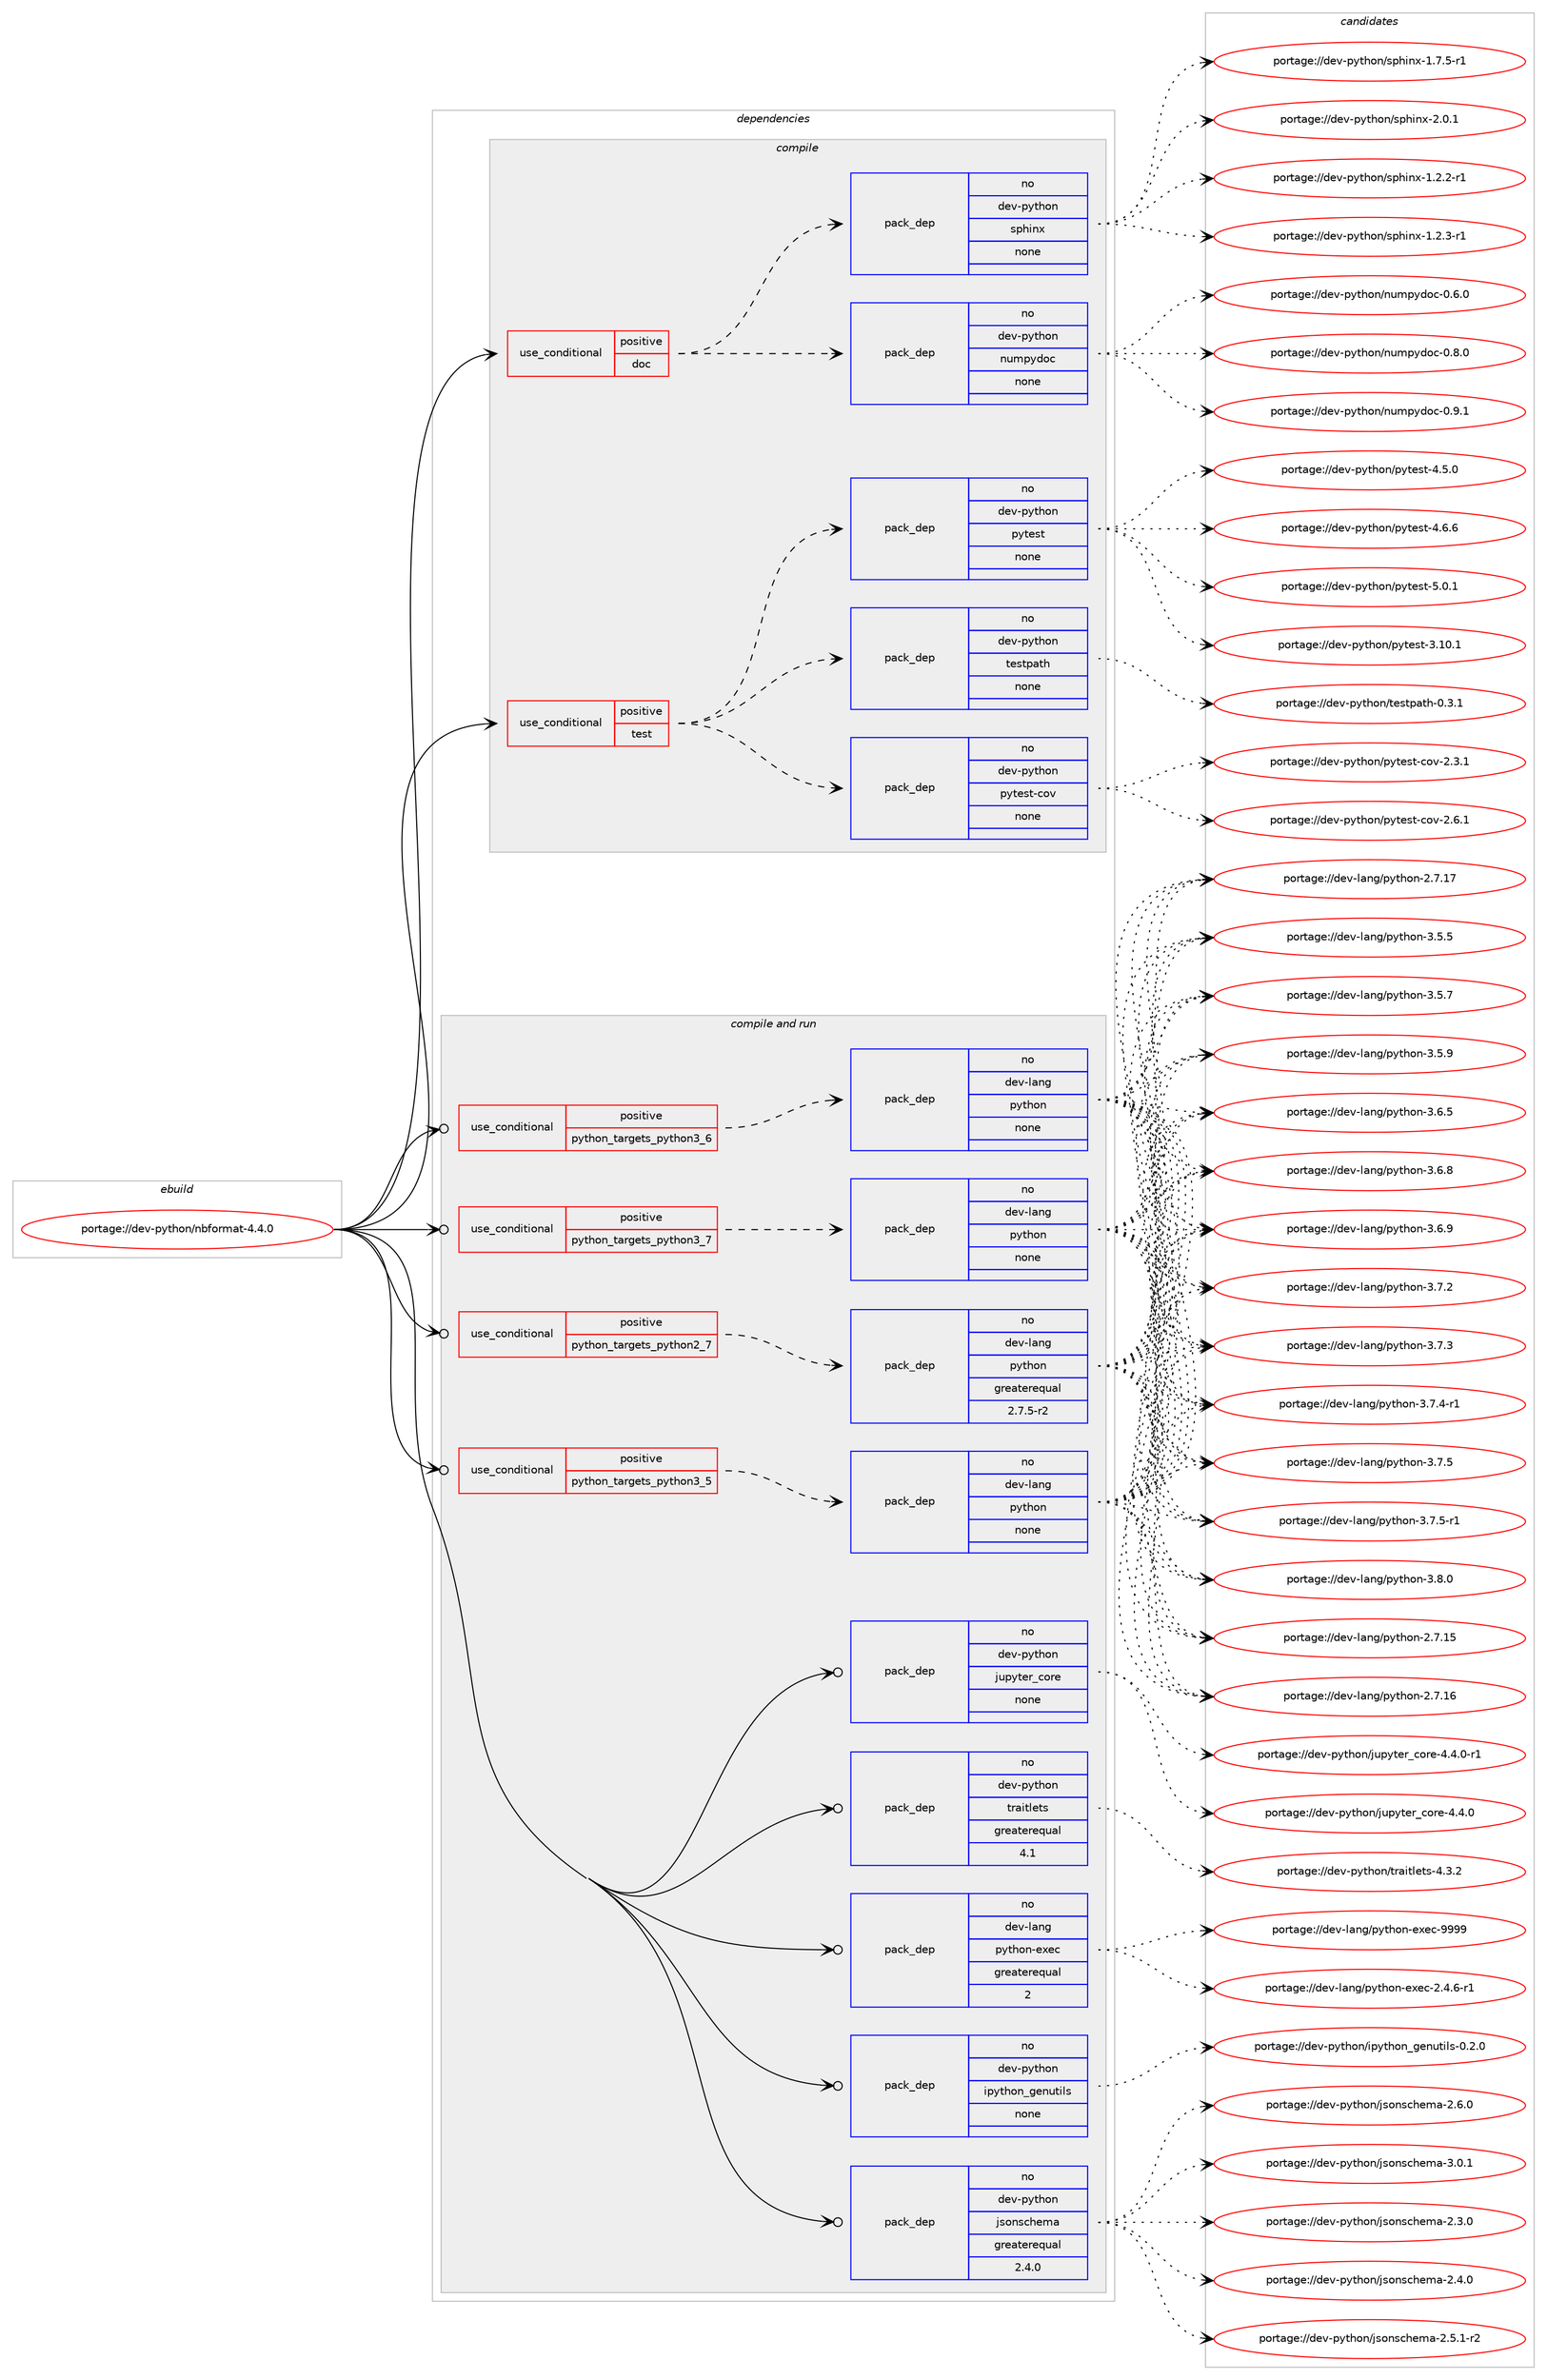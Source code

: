digraph prolog {

# *************
# Graph options
# *************

newrank=true;
concentrate=true;
compound=true;
graph [rankdir=LR,fontname=Helvetica,fontsize=10,ranksep=1.5];#, ranksep=2.5, nodesep=0.2];
edge  [arrowhead=vee];
node  [fontname=Helvetica,fontsize=10];

# **********
# The ebuild
# **********

subgraph cluster_leftcol {
color=gray;
rank=same;
label=<<i>ebuild</i>>;
id [label="portage://dev-python/nbformat-4.4.0", color=red, width=4, href="../dev-python/nbformat-4.4.0.svg"];
}

# ****************
# The dependencies
# ****************

subgraph cluster_midcol {
color=gray;
label=<<i>dependencies</i>>;
subgraph cluster_compile {
fillcolor="#eeeeee";
style=filled;
label=<<i>compile</i>>;
subgraph cond32218 {
dependency150893 [label=<<TABLE BORDER="0" CELLBORDER="1" CELLSPACING="0" CELLPADDING="4"><TR><TD ROWSPAN="3" CELLPADDING="10">use_conditional</TD></TR><TR><TD>positive</TD></TR><TR><TD>doc</TD></TR></TABLE>>, shape=none, color=red];
subgraph pack115347 {
dependency150894 [label=<<TABLE BORDER="0" CELLBORDER="1" CELLSPACING="0" CELLPADDING="4" WIDTH="220"><TR><TD ROWSPAN="6" CELLPADDING="30">pack_dep</TD></TR><TR><TD WIDTH="110">no</TD></TR><TR><TD>dev-python</TD></TR><TR><TD>sphinx</TD></TR><TR><TD>none</TD></TR><TR><TD></TD></TR></TABLE>>, shape=none, color=blue];
}
dependency150893:e -> dependency150894:w [weight=20,style="dashed",arrowhead="vee"];
subgraph pack115348 {
dependency150895 [label=<<TABLE BORDER="0" CELLBORDER="1" CELLSPACING="0" CELLPADDING="4" WIDTH="220"><TR><TD ROWSPAN="6" CELLPADDING="30">pack_dep</TD></TR><TR><TD WIDTH="110">no</TD></TR><TR><TD>dev-python</TD></TR><TR><TD>numpydoc</TD></TR><TR><TD>none</TD></TR><TR><TD></TD></TR></TABLE>>, shape=none, color=blue];
}
dependency150893:e -> dependency150895:w [weight=20,style="dashed",arrowhead="vee"];
}
id:e -> dependency150893:w [weight=20,style="solid",arrowhead="vee"];
subgraph cond32219 {
dependency150896 [label=<<TABLE BORDER="0" CELLBORDER="1" CELLSPACING="0" CELLPADDING="4"><TR><TD ROWSPAN="3" CELLPADDING="10">use_conditional</TD></TR><TR><TD>positive</TD></TR><TR><TD>test</TD></TR></TABLE>>, shape=none, color=red];
subgraph pack115349 {
dependency150897 [label=<<TABLE BORDER="0" CELLBORDER="1" CELLSPACING="0" CELLPADDING="4" WIDTH="220"><TR><TD ROWSPAN="6" CELLPADDING="30">pack_dep</TD></TR><TR><TD WIDTH="110">no</TD></TR><TR><TD>dev-python</TD></TR><TR><TD>testpath</TD></TR><TR><TD>none</TD></TR><TR><TD></TD></TR></TABLE>>, shape=none, color=blue];
}
dependency150896:e -> dependency150897:w [weight=20,style="dashed",arrowhead="vee"];
subgraph pack115350 {
dependency150898 [label=<<TABLE BORDER="0" CELLBORDER="1" CELLSPACING="0" CELLPADDING="4" WIDTH="220"><TR><TD ROWSPAN="6" CELLPADDING="30">pack_dep</TD></TR><TR><TD WIDTH="110">no</TD></TR><TR><TD>dev-python</TD></TR><TR><TD>pytest</TD></TR><TR><TD>none</TD></TR><TR><TD></TD></TR></TABLE>>, shape=none, color=blue];
}
dependency150896:e -> dependency150898:w [weight=20,style="dashed",arrowhead="vee"];
subgraph pack115351 {
dependency150899 [label=<<TABLE BORDER="0" CELLBORDER="1" CELLSPACING="0" CELLPADDING="4" WIDTH="220"><TR><TD ROWSPAN="6" CELLPADDING="30">pack_dep</TD></TR><TR><TD WIDTH="110">no</TD></TR><TR><TD>dev-python</TD></TR><TR><TD>pytest-cov</TD></TR><TR><TD>none</TD></TR><TR><TD></TD></TR></TABLE>>, shape=none, color=blue];
}
dependency150896:e -> dependency150899:w [weight=20,style="dashed",arrowhead="vee"];
}
id:e -> dependency150896:w [weight=20,style="solid",arrowhead="vee"];
}
subgraph cluster_compileandrun {
fillcolor="#eeeeee";
style=filled;
label=<<i>compile and run</i>>;
subgraph cond32220 {
dependency150900 [label=<<TABLE BORDER="0" CELLBORDER="1" CELLSPACING="0" CELLPADDING="4"><TR><TD ROWSPAN="3" CELLPADDING="10">use_conditional</TD></TR><TR><TD>positive</TD></TR><TR><TD>python_targets_python2_7</TD></TR></TABLE>>, shape=none, color=red];
subgraph pack115352 {
dependency150901 [label=<<TABLE BORDER="0" CELLBORDER="1" CELLSPACING="0" CELLPADDING="4" WIDTH="220"><TR><TD ROWSPAN="6" CELLPADDING="30">pack_dep</TD></TR><TR><TD WIDTH="110">no</TD></TR><TR><TD>dev-lang</TD></TR><TR><TD>python</TD></TR><TR><TD>greaterequal</TD></TR><TR><TD>2.7.5-r2</TD></TR></TABLE>>, shape=none, color=blue];
}
dependency150900:e -> dependency150901:w [weight=20,style="dashed",arrowhead="vee"];
}
id:e -> dependency150900:w [weight=20,style="solid",arrowhead="odotvee"];
subgraph cond32221 {
dependency150902 [label=<<TABLE BORDER="0" CELLBORDER="1" CELLSPACING="0" CELLPADDING="4"><TR><TD ROWSPAN="3" CELLPADDING="10">use_conditional</TD></TR><TR><TD>positive</TD></TR><TR><TD>python_targets_python3_5</TD></TR></TABLE>>, shape=none, color=red];
subgraph pack115353 {
dependency150903 [label=<<TABLE BORDER="0" CELLBORDER="1" CELLSPACING="0" CELLPADDING="4" WIDTH="220"><TR><TD ROWSPAN="6" CELLPADDING="30">pack_dep</TD></TR><TR><TD WIDTH="110">no</TD></TR><TR><TD>dev-lang</TD></TR><TR><TD>python</TD></TR><TR><TD>none</TD></TR><TR><TD></TD></TR></TABLE>>, shape=none, color=blue];
}
dependency150902:e -> dependency150903:w [weight=20,style="dashed",arrowhead="vee"];
}
id:e -> dependency150902:w [weight=20,style="solid",arrowhead="odotvee"];
subgraph cond32222 {
dependency150904 [label=<<TABLE BORDER="0" CELLBORDER="1" CELLSPACING="0" CELLPADDING="4"><TR><TD ROWSPAN="3" CELLPADDING="10">use_conditional</TD></TR><TR><TD>positive</TD></TR><TR><TD>python_targets_python3_6</TD></TR></TABLE>>, shape=none, color=red];
subgraph pack115354 {
dependency150905 [label=<<TABLE BORDER="0" CELLBORDER="1" CELLSPACING="0" CELLPADDING="4" WIDTH="220"><TR><TD ROWSPAN="6" CELLPADDING="30">pack_dep</TD></TR><TR><TD WIDTH="110">no</TD></TR><TR><TD>dev-lang</TD></TR><TR><TD>python</TD></TR><TR><TD>none</TD></TR><TR><TD></TD></TR></TABLE>>, shape=none, color=blue];
}
dependency150904:e -> dependency150905:w [weight=20,style="dashed",arrowhead="vee"];
}
id:e -> dependency150904:w [weight=20,style="solid",arrowhead="odotvee"];
subgraph cond32223 {
dependency150906 [label=<<TABLE BORDER="0" CELLBORDER="1" CELLSPACING="0" CELLPADDING="4"><TR><TD ROWSPAN="3" CELLPADDING="10">use_conditional</TD></TR><TR><TD>positive</TD></TR><TR><TD>python_targets_python3_7</TD></TR></TABLE>>, shape=none, color=red];
subgraph pack115355 {
dependency150907 [label=<<TABLE BORDER="0" CELLBORDER="1" CELLSPACING="0" CELLPADDING="4" WIDTH="220"><TR><TD ROWSPAN="6" CELLPADDING="30">pack_dep</TD></TR><TR><TD WIDTH="110">no</TD></TR><TR><TD>dev-lang</TD></TR><TR><TD>python</TD></TR><TR><TD>none</TD></TR><TR><TD></TD></TR></TABLE>>, shape=none, color=blue];
}
dependency150906:e -> dependency150907:w [weight=20,style="dashed",arrowhead="vee"];
}
id:e -> dependency150906:w [weight=20,style="solid",arrowhead="odotvee"];
subgraph pack115356 {
dependency150908 [label=<<TABLE BORDER="0" CELLBORDER="1" CELLSPACING="0" CELLPADDING="4" WIDTH="220"><TR><TD ROWSPAN="6" CELLPADDING="30">pack_dep</TD></TR><TR><TD WIDTH="110">no</TD></TR><TR><TD>dev-lang</TD></TR><TR><TD>python-exec</TD></TR><TR><TD>greaterequal</TD></TR><TR><TD>2</TD></TR></TABLE>>, shape=none, color=blue];
}
id:e -> dependency150908:w [weight=20,style="solid",arrowhead="odotvee"];
subgraph pack115357 {
dependency150909 [label=<<TABLE BORDER="0" CELLBORDER="1" CELLSPACING="0" CELLPADDING="4" WIDTH="220"><TR><TD ROWSPAN="6" CELLPADDING="30">pack_dep</TD></TR><TR><TD WIDTH="110">no</TD></TR><TR><TD>dev-python</TD></TR><TR><TD>ipython_genutils</TD></TR><TR><TD>none</TD></TR><TR><TD></TD></TR></TABLE>>, shape=none, color=blue];
}
id:e -> dependency150909:w [weight=20,style="solid",arrowhead="odotvee"];
subgraph pack115358 {
dependency150910 [label=<<TABLE BORDER="0" CELLBORDER="1" CELLSPACING="0" CELLPADDING="4" WIDTH="220"><TR><TD ROWSPAN="6" CELLPADDING="30">pack_dep</TD></TR><TR><TD WIDTH="110">no</TD></TR><TR><TD>dev-python</TD></TR><TR><TD>jsonschema</TD></TR><TR><TD>greaterequal</TD></TR><TR><TD>2.4.0</TD></TR></TABLE>>, shape=none, color=blue];
}
id:e -> dependency150910:w [weight=20,style="solid",arrowhead="odotvee"];
subgraph pack115359 {
dependency150911 [label=<<TABLE BORDER="0" CELLBORDER="1" CELLSPACING="0" CELLPADDING="4" WIDTH="220"><TR><TD ROWSPAN="6" CELLPADDING="30">pack_dep</TD></TR><TR><TD WIDTH="110">no</TD></TR><TR><TD>dev-python</TD></TR><TR><TD>jupyter_core</TD></TR><TR><TD>none</TD></TR><TR><TD></TD></TR></TABLE>>, shape=none, color=blue];
}
id:e -> dependency150911:w [weight=20,style="solid",arrowhead="odotvee"];
subgraph pack115360 {
dependency150912 [label=<<TABLE BORDER="0" CELLBORDER="1" CELLSPACING="0" CELLPADDING="4" WIDTH="220"><TR><TD ROWSPAN="6" CELLPADDING="30">pack_dep</TD></TR><TR><TD WIDTH="110">no</TD></TR><TR><TD>dev-python</TD></TR><TR><TD>traitlets</TD></TR><TR><TD>greaterequal</TD></TR><TR><TD>4.1</TD></TR></TABLE>>, shape=none, color=blue];
}
id:e -> dependency150912:w [weight=20,style="solid",arrowhead="odotvee"];
}
subgraph cluster_run {
fillcolor="#eeeeee";
style=filled;
label=<<i>run</i>>;
}
}

# **************
# The candidates
# **************

subgraph cluster_choices {
rank=same;
color=gray;
label=<<i>candidates</i>>;

subgraph choice115347 {
color=black;
nodesep=1;
choiceportage10010111845112121116104111110471151121041051101204549465046504511449 [label="portage://dev-python/sphinx-1.2.2-r1", color=red, width=4,href="../dev-python/sphinx-1.2.2-r1.svg"];
choiceportage10010111845112121116104111110471151121041051101204549465046514511449 [label="portage://dev-python/sphinx-1.2.3-r1", color=red, width=4,href="../dev-python/sphinx-1.2.3-r1.svg"];
choiceportage10010111845112121116104111110471151121041051101204549465546534511449 [label="portage://dev-python/sphinx-1.7.5-r1", color=red, width=4,href="../dev-python/sphinx-1.7.5-r1.svg"];
choiceportage1001011184511212111610411111047115112104105110120455046484649 [label="portage://dev-python/sphinx-2.0.1", color=red, width=4,href="../dev-python/sphinx-2.0.1.svg"];
dependency150894:e -> choiceportage10010111845112121116104111110471151121041051101204549465046504511449:w [style=dotted,weight="100"];
dependency150894:e -> choiceportage10010111845112121116104111110471151121041051101204549465046514511449:w [style=dotted,weight="100"];
dependency150894:e -> choiceportage10010111845112121116104111110471151121041051101204549465546534511449:w [style=dotted,weight="100"];
dependency150894:e -> choiceportage1001011184511212111610411111047115112104105110120455046484649:w [style=dotted,weight="100"];
}
subgraph choice115348 {
color=black;
nodesep=1;
choiceportage100101118451121211161041111104711011710911212110011199454846544648 [label="portage://dev-python/numpydoc-0.6.0", color=red, width=4,href="../dev-python/numpydoc-0.6.0.svg"];
choiceportage100101118451121211161041111104711011710911212110011199454846564648 [label="portage://dev-python/numpydoc-0.8.0", color=red, width=4,href="../dev-python/numpydoc-0.8.0.svg"];
choiceportage100101118451121211161041111104711011710911212110011199454846574649 [label="portage://dev-python/numpydoc-0.9.1", color=red, width=4,href="../dev-python/numpydoc-0.9.1.svg"];
dependency150895:e -> choiceportage100101118451121211161041111104711011710911212110011199454846544648:w [style=dotted,weight="100"];
dependency150895:e -> choiceportage100101118451121211161041111104711011710911212110011199454846564648:w [style=dotted,weight="100"];
dependency150895:e -> choiceportage100101118451121211161041111104711011710911212110011199454846574649:w [style=dotted,weight="100"];
}
subgraph choice115349 {
color=black;
nodesep=1;
choiceportage100101118451121211161041111104711610111511611297116104454846514649 [label="portage://dev-python/testpath-0.3.1", color=red, width=4,href="../dev-python/testpath-0.3.1.svg"];
dependency150897:e -> choiceportage100101118451121211161041111104711610111511611297116104454846514649:w [style=dotted,weight="100"];
}
subgraph choice115350 {
color=black;
nodesep=1;
choiceportage100101118451121211161041111104711212111610111511645514649484649 [label="portage://dev-python/pytest-3.10.1", color=red, width=4,href="../dev-python/pytest-3.10.1.svg"];
choiceportage1001011184511212111610411111047112121116101115116455246534648 [label="portage://dev-python/pytest-4.5.0", color=red, width=4,href="../dev-python/pytest-4.5.0.svg"];
choiceportage1001011184511212111610411111047112121116101115116455246544654 [label="portage://dev-python/pytest-4.6.6", color=red, width=4,href="../dev-python/pytest-4.6.6.svg"];
choiceportage1001011184511212111610411111047112121116101115116455346484649 [label="portage://dev-python/pytest-5.0.1", color=red, width=4,href="../dev-python/pytest-5.0.1.svg"];
dependency150898:e -> choiceportage100101118451121211161041111104711212111610111511645514649484649:w [style=dotted,weight="100"];
dependency150898:e -> choiceportage1001011184511212111610411111047112121116101115116455246534648:w [style=dotted,weight="100"];
dependency150898:e -> choiceportage1001011184511212111610411111047112121116101115116455246544654:w [style=dotted,weight="100"];
dependency150898:e -> choiceportage1001011184511212111610411111047112121116101115116455346484649:w [style=dotted,weight="100"];
}
subgraph choice115351 {
color=black;
nodesep=1;
choiceportage10010111845112121116104111110471121211161011151164599111118455046514649 [label="portage://dev-python/pytest-cov-2.3.1", color=red, width=4,href="../dev-python/pytest-cov-2.3.1.svg"];
choiceportage10010111845112121116104111110471121211161011151164599111118455046544649 [label="portage://dev-python/pytest-cov-2.6.1", color=red, width=4,href="../dev-python/pytest-cov-2.6.1.svg"];
dependency150899:e -> choiceportage10010111845112121116104111110471121211161011151164599111118455046514649:w [style=dotted,weight="100"];
dependency150899:e -> choiceportage10010111845112121116104111110471121211161011151164599111118455046544649:w [style=dotted,weight="100"];
}
subgraph choice115352 {
color=black;
nodesep=1;
choiceportage10010111845108971101034711212111610411111045504655464953 [label="portage://dev-lang/python-2.7.15", color=red, width=4,href="../dev-lang/python-2.7.15.svg"];
choiceportage10010111845108971101034711212111610411111045504655464954 [label="portage://dev-lang/python-2.7.16", color=red, width=4,href="../dev-lang/python-2.7.16.svg"];
choiceportage10010111845108971101034711212111610411111045504655464955 [label="portage://dev-lang/python-2.7.17", color=red, width=4,href="../dev-lang/python-2.7.17.svg"];
choiceportage100101118451089711010347112121116104111110455146534653 [label="portage://dev-lang/python-3.5.5", color=red, width=4,href="../dev-lang/python-3.5.5.svg"];
choiceportage100101118451089711010347112121116104111110455146534655 [label="portage://dev-lang/python-3.5.7", color=red, width=4,href="../dev-lang/python-3.5.7.svg"];
choiceportage100101118451089711010347112121116104111110455146534657 [label="portage://dev-lang/python-3.5.9", color=red, width=4,href="../dev-lang/python-3.5.9.svg"];
choiceportage100101118451089711010347112121116104111110455146544653 [label="portage://dev-lang/python-3.6.5", color=red, width=4,href="../dev-lang/python-3.6.5.svg"];
choiceportage100101118451089711010347112121116104111110455146544656 [label="portage://dev-lang/python-3.6.8", color=red, width=4,href="../dev-lang/python-3.6.8.svg"];
choiceportage100101118451089711010347112121116104111110455146544657 [label="portage://dev-lang/python-3.6.9", color=red, width=4,href="../dev-lang/python-3.6.9.svg"];
choiceportage100101118451089711010347112121116104111110455146554650 [label="portage://dev-lang/python-3.7.2", color=red, width=4,href="../dev-lang/python-3.7.2.svg"];
choiceportage100101118451089711010347112121116104111110455146554651 [label="portage://dev-lang/python-3.7.3", color=red, width=4,href="../dev-lang/python-3.7.3.svg"];
choiceportage1001011184510897110103471121211161041111104551465546524511449 [label="portage://dev-lang/python-3.7.4-r1", color=red, width=4,href="../dev-lang/python-3.7.4-r1.svg"];
choiceportage100101118451089711010347112121116104111110455146554653 [label="portage://dev-lang/python-3.7.5", color=red, width=4,href="../dev-lang/python-3.7.5.svg"];
choiceportage1001011184510897110103471121211161041111104551465546534511449 [label="portage://dev-lang/python-3.7.5-r1", color=red, width=4,href="../dev-lang/python-3.7.5-r1.svg"];
choiceportage100101118451089711010347112121116104111110455146564648 [label="portage://dev-lang/python-3.8.0", color=red, width=4,href="../dev-lang/python-3.8.0.svg"];
dependency150901:e -> choiceportage10010111845108971101034711212111610411111045504655464953:w [style=dotted,weight="100"];
dependency150901:e -> choiceportage10010111845108971101034711212111610411111045504655464954:w [style=dotted,weight="100"];
dependency150901:e -> choiceportage10010111845108971101034711212111610411111045504655464955:w [style=dotted,weight="100"];
dependency150901:e -> choiceportage100101118451089711010347112121116104111110455146534653:w [style=dotted,weight="100"];
dependency150901:e -> choiceportage100101118451089711010347112121116104111110455146534655:w [style=dotted,weight="100"];
dependency150901:e -> choiceportage100101118451089711010347112121116104111110455146534657:w [style=dotted,weight="100"];
dependency150901:e -> choiceportage100101118451089711010347112121116104111110455146544653:w [style=dotted,weight="100"];
dependency150901:e -> choiceportage100101118451089711010347112121116104111110455146544656:w [style=dotted,weight="100"];
dependency150901:e -> choiceportage100101118451089711010347112121116104111110455146544657:w [style=dotted,weight="100"];
dependency150901:e -> choiceportage100101118451089711010347112121116104111110455146554650:w [style=dotted,weight="100"];
dependency150901:e -> choiceportage100101118451089711010347112121116104111110455146554651:w [style=dotted,weight="100"];
dependency150901:e -> choiceportage1001011184510897110103471121211161041111104551465546524511449:w [style=dotted,weight="100"];
dependency150901:e -> choiceportage100101118451089711010347112121116104111110455146554653:w [style=dotted,weight="100"];
dependency150901:e -> choiceportage1001011184510897110103471121211161041111104551465546534511449:w [style=dotted,weight="100"];
dependency150901:e -> choiceportage100101118451089711010347112121116104111110455146564648:w [style=dotted,weight="100"];
}
subgraph choice115353 {
color=black;
nodesep=1;
choiceportage10010111845108971101034711212111610411111045504655464953 [label="portage://dev-lang/python-2.7.15", color=red, width=4,href="../dev-lang/python-2.7.15.svg"];
choiceportage10010111845108971101034711212111610411111045504655464954 [label="portage://dev-lang/python-2.7.16", color=red, width=4,href="../dev-lang/python-2.7.16.svg"];
choiceportage10010111845108971101034711212111610411111045504655464955 [label="portage://dev-lang/python-2.7.17", color=red, width=4,href="../dev-lang/python-2.7.17.svg"];
choiceportage100101118451089711010347112121116104111110455146534653 [label="portage://dev-lang/python-3.5.5", color=red, width=4,href="../dev-lang/python-3.5.5.svg"];
choiceportage100101118451089711010347112121116104111110455146534655 [label="portage://dev-lang/python-3.5.7", color=red, width=4,href="../dev-lang/python-3.5.7.svg"];
choiceportage100101118451089711010347112121116104111110455146534657 [label="portage://dev-lang/python-3.5.9", color=red, width=4,href="../dev-lang/python-3.5.9.svg"];
choiceportage100101118451089711010347112121116104111110455146544653 [label="portage://dev-lang/python-3.6.5", color=red, width=4,href="../dev-lang/python-3.6.5.svg"];
choiceportage100101118451089711010347112121116104111110455146544656 [label="portage://dev-lang/python-3.6.8", color=red, width=4,href="../dev-lang/python-3.6.8.svg"];
choiceportage100101118451089711010347112121116104111110455146544657 [label="portage://dev-lang/python-3.6.9", color=red, width=4,href="../dev-lang/python-3.6.9.svg"];
choiceportage100101118451089711010347112121116104111110455146554650 [label="portage://dev-lang/python-3.7.2", color=red, width=4,href="../dev-lang/python-3.7.2.svg"];
choiceportage100101118451089711010347112121116104111110455146554651 [label="portage://dev-lang/python-3.7.3", color=red, width=4,href="../dev-lang/python-3.7.3.svg"];
choiceportage1001011184510897110103471121211161041111104551465546524511449 [label="portage://dev-lang/python-3.7.4-r1", color=red, width=4,href="../dev-lang/python-3.7.4-r1.svg"];
choiceportage100101118451089711010347112121116104111110455146554653 [label="portage://dev-lang/python-3.7.5", color=red, width=4,href="../dev-lang/python-3.7.5.svg"];
choiceportage1001011184510897110103471121211161041111104551465546534511449 [label="portage://dev-lang/python-3.7.5-r1", color=red, width=4,href="../dev-lang/python-3.7.5-r1.svg"];
choiceportage100101118451089711010347112121116104111110455146564648 [label="portage://dev-lang/python-3.8.0", color=red, width=4,href="../dev-lang/python-3.8.0.svg"];
dependency150903:e -> choiceportage10010111845108971101034711212111610411111045504655464953:w [style=dotted,weight="100"];
dependency150903:e -> choiceportage10010111845108971101034711212111610411111045504655464954:w [style=dotted,weight="100"];
dependency150903:e -> choiceportage10010111845108971101034711212111610411111045504655464955:w [style=dotted,weight="100"];
dependency150903:e -> choiceportage100101118451089711010347112121116104111110455146534653:w [style=dotted,weight="100"];
dependency150903:e -> choiceportage100101118451089711010347112121116104111110455146534655:w [style=dotted,weight="100"];
dependency150903:e -> choiceportage100101118451089711010347112121116104111110455146534657:w [style=dotted,weight="100"];
dependency150903:e -> choiceportage100101118451089711010347112121116104111110455146544653:w [style=dotted,weight="100"];
dependency150903:e -> choiceportage100101118451089711010347112121116104111110455146544656:w [style=dotted,weight="100"];
dependency150903:e -> choiceportage100101118451089711010347112121116104111110455146544657:w [style=dotted,weight="100"];
dependency150903:e -> choiceportage100101118451089711010347112121116104111110455146554650:w [style=dotted,weight="100"];
dependency150903:e -> choiceportage100101118451089711010347112121116104111110455146554651:w [style=dotted,weight="100"];
dependency150903:e -> choiceportage1001011184510897110103471121211161041111104551465546524511449:w [style=dotted,weight="100"];
dependency150903:e -> choiceportage100101118451089711010347112121116104111110455146554653:w [style=dotted,weight="100"];
dependency150903:e -> choiceportage1001011184510897110103471121211161041111104551465546534511449:w [style=dotted,weight="100"];
dependency150903:e -> choiceportage100101118451089711010347112121116104111110455146564648:w [style=dotted,weight="100"];
}
subgraph choice115354 {
color=black;
nodesep=1;
choiceportage10010111845108971101034711212111610411111045504655464953 [label="portage://dev-lang/python-2.7.15", color=red, width=4,href="../dev-lang/python-2.7.15.svg"];
choiceportage10010111845108971101034711212111610411111045504655464954 [label="portage://dev-lang/python-2.7.16", color=red, width=4,href="../dev-lang/python-2.7.16.svg"];
choiceportage10010111845108971101034711212111610411111045504655464955 [label="portage://dev-lang/python-2.7.17", color=red, width=4,href="../dev-lang/python-2.7.17.svg"];
choiceportage100101118451089711010347112121116104111110455146534653 [label="portage://dev-lang/python-3.5.5", color=red, width=4,href="../dev-lang/python-3.5.5.svg"];
choiceportage100101118451089711010347112121116104111110455146534655 [label="portage://dev-lang/python-3.5.7", color=red, width=4,href="../dev-lang/python-3.5.7.svg"];
choiceportage100101118451089711010347112121116104111110455146534657 [label="portage://dev-lang/python-3.5.9", color=red, width=4,href="../dev-lang/python-3.5.9.svg"];
choiceportage100101118451089711010347112121116104111110455146544653 [label="portage://dev-lang/python-3.6.5", color=red, width=4,href="../dev-lang/python-3.6.5.svg"];
choiceportage100101118451089711010347112121116104111110455146544656 [label="portage://dev-lang/python-3.6.8", color=red, width=4,href="../dev-lang/python-3.6.8.svg"];
choiceportage100101118451089711010347112121116104111110455146544657 [label="portage://dev-lang/python-3.6.9", color=red, width=4,href="../dev-lang/python-3.6.9.svg"];
choiceportage100101118451089711010347112121116104111110455146554650 [label="portage://dev-lang/python-3.7.2", color=red, width=4,href="../dev-lang/python-3.7.2.svg"];
choiceportage100101118451089711010347112121116104111110455146554651 [label="portage://dev-lang/python-3.7.3", color=red, width=4,href="../dev-lang/python-3.7.3.svg"];
choiceportage1001011184510897110103471121211161041111104551465546524511449 [label="portage://dev-lang/python-3.7.4-r1", color=red, width=4,href="../dev-lang/python-3.7.4-r1.svg"];
choiceportage100101118451089711010347112121116104111110455146554653 [label="portage://dev-lang/python-3.7.5", color=red, width=4,href="../dev-lang/python-3.7.5.svg"];
choiceportage1001011184510897110103471121211161041111104551465546534511449 [label="portage://dev-lang/python-3.7.5-r1", color=red, width=4,href="../dev-lang/python-3.7.5-r1.svg"];
choiceportage100101118451089711010347112121116104111110455146564648 [label="portage://dev-lang/python-3.8.0", color=red, width=4,href="../dev-lang/python-3.8.0.svg"];
dependency150905:e -> choiceportage10010111845108971101034711212111610411111045504655464953:w [style=dotted,weight="100"];
dependency150905:e -> choiceportage10010111845108971101034711212111610411111045504655464954:w [style=dotted,weight="100"];
dependency150905:e -> choiceportage10010111845108971101034711212111610411111045504655464955:w [style=dotted,weight="100"];
dependency150905:e -> choiceportage100101118451089711010347112121116104111110455146534653:w [style=dotted,weight="100"];
dependency150905:e -> choiceportage100101118451089711010347112121116104111110455146534655:w [style=dotted,weight="100"];
dependency150905:e -> choiceportage100101118451089711010347112121116104111110455146534657:w [style=dotted,weight="100"];
dependency150905:e -> choiceportage100101118451089711010347112121116104111110455146544653:w [style=dotted,weight="100"];
dependency150905:e -> choiceportage100101118451089711010347112121116104111110455146544656:w [style=dotted,weight="100"];
dependency150905:e -> choiceportage100101118451089711010347112121116104111110455146544657:w [style=dotted,weight="100"];
dependency150905:e -> choiceportage100101118451089711010347112121116104111110455146554650:w [style=dotted,weight="100"];
dependency150905:e -> choiceportage100101118451089711010347112121116104111110455146554651:w [style=dotted,weight="100"];
dependency150905:e -> choiceportage1001011184510897110103471121211161041111104551465546524511449:w [style=dotted,weight="100"];
dependency150905:e -> choiceportage100101118451089711010347112121116104111110455146554653:w [style=dotted,weight="100"];
dependency150905:e -> choiceportage1001011184510897110103471121211161041111104551465546534511449:w [style=dotted,weight="100"];
dependency150905:e -> choiceportage100101118451089711010347112121116104111110455146564648:w [style=dotted,weight="100"];
}
subgraph choice115355 {
color=black;
nodesep=1;
choiceportage10010111845108971101034711212111610411111045504655464953 [label="portage://dev-lang/python-2.7.15", color=red, width=4,href="../dev-lang/python-2.7.15.svg"];
choiceportage10010111845108971101034711212111610411111045504655464954 [label="portage://dev-lang/python-2.7.16", color=red, width=4,href="../dev-lang/python-2.7.16.svg"];
choiceportage10010111845108971101034711212111610411111045504655464955 [label="portage://dev-lang/python-2.7.17", color=red, width=4,href="../dev-lang/python-2.7.17.svg"];
choiceportage100101118451089711010347112121116104111110455146534653 [label="portage://dev-lang/python-3.5.5", color=red, width=4,href="../dev-lang/python-3.5.5.svg"];
choiceportage100101118451089711010347112121116104111110455146534655 [label="portage://dev-lang/python-3.5.7", color=red, width=4,href="../dev-lang/python-3.5.7.svg"];
choiceportage100101118451089711010347112121116104111110455146534657 [label="portage://dev-lang/python-3.5.9", color=red, width=4,href="../dev-lang/python-3.5.9.svg"];
choiceportage100101118451089711010347112121116104111110455146544653 [label="portage://dev-lang/python-3.6.5", color=red, width=4,href="../dev-lang/python-3.6.5.svg"];
choiceportage100101118451089711010347112121116104111110455146544656 [label="portage://dev-lang/python-3.6.8", color=red, width=4,href="../dev-lang/python-3.6.8.svg"];
choiceportage100101118451089711010347112121116104111110455146544657 [label="portage://dev-lang/python-3.6.9", color=red, width=4,href="../dev-lang/python-3.6.9.svg"];
choiceportage100101118451089711010347112121116104111110455146554650 [label="portage://dev-lang/python-3.7.2", color=red, width=4,href="../dev-lang/python-3.7.2.svg"];
choiceportage100101118451089711010347112121116104111110455146554651 [label="portage://dev-lang/python-3.7.3", color=red, width=4,href="../dev-lang/python-3.7.3.svg"];
choiceportage1001011184510897110103471121211161041111104551465546524511449 [label="portage://dev-lang/python-3.7.4-r1", color=red, width=4,href="../dev-lang/python-3.7.4-r1.svg"];
choiceportage100101118451089711010347112121116104111110455146554653 [label="portage://dev-lang/python-3.7.5", color=red, width=4,href="../dev-lang/python-3.7.5.svg"];
choiceportage1001011184510897110103471121211161041111104551465546534511449 [label="portage://dev-lang/python-3.7.5-r1", color=red, width=4,href="../dev-lang/python-3.7.5-r1.svg"];
choiceportage100101118451089711010347112121116104111110455146564648 [label="portage://dev-lang/python-3.8.0", color=red, width=4,href="../dev-lang/python-3.8.0.svg"];
dependency150907:e -> choiceportage10010111845108971101034711212111610411111045504655464953:w [style=dotted,weight="100"];
dependency150907:e -> choiceportage10010111845108971101034711212111610411111045504655464954:w [style=dotted,weight="100"];
dependency150907:e -> choiceportage10010111845108971101034711212111610411111045504655464955:w [style=dotted,weight="100"];
dependency150907:e -> choiceportage100101118451089711010347112121116104111110455146534653:w [style=dotted,weight="100"];
dependency150907:e -> choiceportage100101118451089711010347112121116104111110455146534655:w [style=dotted,weight="100"];
dependency150907:e -> choiceportage100101118451089711010347112121116104111110455146534657:w [style=dotted,weight="100"];
dependency150907:e -> choiceportage100101118451089711010347112121116104111110455146544653:w [style=dotted,weight="100"];
dependency150907:e -> choiceportage100101118451089711010347112121116104111110455146544656:w [style=dotted,weight="100"];
dependency150907:e -> choiceportage100101118451089711010347112121116104111110455146544657:w [style=dotted,weight="100"];
dependency150907:e -> choiceportage100101118451089711010347112121116104111110455146554650:w [style=dotted,weight="100"];
dependency150907:e -> choiceportage100101118451089711010347112121116104111110455146554651:w [style=dotted,weight="100"];
dependency150907:e -> choiceportage1001011184510897110103471121211161041111104551465546524511449:w [style=dotted,weight="100"];
dependency150907:e -> choiceportage100101118451089711010347112121116104111110455146554653:w [style=dotted,weight="100"];
dependency150907:e -> choiceportage1001011184510897110103471121211161041111104551465546534511449:w [style=dotted,weight="100"];
dependency150907:e -> choiceportage100101118451089711010347112121116104111110455146564648:w [style=dotted,weight="100"];
}
subgraph choice115356 {
color=black;
nodesep=1;
choiceportage10010111845108971101034711212111610411111045101120101994550465246544511449 [label="portage://dev-lang/python-exec-2.4.6-r1", color=red, width=4,href="../dev-lang/python-exec-2.4.6-r1.svg"];
choiceportage10010111845108971101034711212111610411111045101120101994557575757 [label="portage://dev-lang/python-exec-9999", color=red, width=4,href="../dev-lang/python-exec-9999.svg"];
dependency150908:e -> choiceportage10010111845108971101034711212111610411111045101120101994550465246544511449:w [style=dotted,weight="100"];
dependency150908:e -> choiceportage10010111845108971101034711212111610411111045101120101994557575757:w [style=dotted,weight="100"];
}
subgraph choice115357 {
color=black;
nodesep=1;
choiceportage100101118451121211161041111104710511212111610411111095103101110117116105108115454846504648 [label="portage://dev-python/ipython_genutils-0.2.0", color=red, width=4,href="../dev-python/ipython_genutils-0.2.0.svg"];
dependency150909:e -> choiceportage100101118451121211161041111104710511212111610411111095103101110117116105108115454846504648:w [style=dotted,weight="100"];
}
subgraph choice115358 {
color=black;
nodesep=1;
choiceportage10010111845112121116104111110471061151111101159910410110997455046514648 [label="portage://dev-python/jsonschema-2.3.0", color=red, width=4,href="../dev-python/jsonschema-2.3.0.svg"];
choiceportage10010111845112121116104111110471061151111101159910410110997455046524648 [label="portage://dev-python/jsonschema-2.4.0", color=red, width=4,href="../dev-python/jsonschema-2.4.0.svg"];
choiceportage100101118451121211161041111104710611511111011599104101109974550465346494511450 [label="portage://dev-python/jsonschema-2.5.1-r2", color=red, width=4,href="../dev-python/jsonschema-2.5.1-r2.svg"];
choiceportage10010111845112121116104111110471061151111101159910410110997455046544648 [label="portage://dev-python/jsonschema-2.6.0", color=red, width=4,href="../dev-python/jsonschema-2.6.0.svg"];
choiceportage10010111845112121116104111110471061151111101159910410110997455146484649 [label="portage://dev-python/jsonschema-3.0.1", color=red, width=4,href="../dev-python/jsonschema-3.0.1.svg"];
dependency150910:e -> choiceportage10010111845112121116104111110471061151111101159910410110997455046514648:w [style=dotted,weight="100"];
dependency150910:e -> choiceportage10010111845112121116104111110471061151111101159910410110997455046524648:w [style=dotted,weight="100"];
dependency150910:e -> choiceportage100101118451121211161041111104710611511111011599104101109974550465346494511450:w [style=dotted,weight="100"];
dependency150910:e -> choiceportage10010111845112121116104111110471061151111101159910410110997455046544648:w [style=dotted,weight="100"];
dependency150910:e -> choiceportage10010111845112121116104111110471061151111101159910410110997455146484649:w [style=dotted,weight="100"];
}
subgraph choice115359 {
color=black;
nodesep=1;
choiceportage10010111845112121116104111110471061171121211161011149599111114101455246524648 [label="portage://dev-python/jupyter_core-4.4.0", color=red, width=4,href="../dev-python/jupyter_core-4.4.0.svg"];
choiceportage100101118451121211161041111104710611711212111610111495991111141014552465246484511449 [label="portage://dev-python/jupyter_core-4.4.0-r1", color=red, width=4,href="../dev-python/jupyter_core-4.4.0-r1.svg"];
dependency150911:e -> choiceportage10010111845112121116104111110471061171121211161011149599111114101455246524648:w [style=dotted,weight="100"];
dependency150911:e -> choiceportage100101118451121211161041111104710611711212111610111495991111141014552465246484511449:w [style=dotted,weight="100"];
}
subgraph choice115360 {
color=black;
nodesep=1;
choiceportage100101118451121211161041111104711611497105116108101116115455246514650 [label="portage://dev-python/traitlets-4.3.2", color=red, width=4,href="../dev-python/traitlets-4.3.2.svg"];
dependency150912:e -> choiceportage100101118451121211161041111104711611497105116108101116115455246514650:w [style=dotted,weight="100"];
}
}

}
